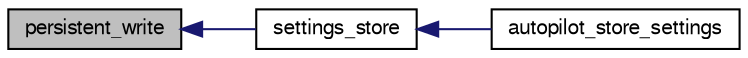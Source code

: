 digraph "persistent_write"
{
  edge [fontname="FreeSans",fontsize="10",labelfontname="FreeSans",labelfontsize="10"];
  node [fontname="FreeSans",fontsize="10",shape=record];
  rankdir="LR";
  Node1 [label="persistent_write",height=0.2,width=0.4,color="black", fillcolor="grey75", style="filled", fontcolor="black"];
  Node1 -> Node2 [dir="back",color="midnightblue",fontsize="10",style="solid",fontname="FreeSans"];
  Node2 [label="settings_store",height=0.2,width=0.4,color="black", fillcolor="white", style="filled",URL="$settings_8h.html#ada97d7166aa02d3c945ef0333770f640",tooltip="store settings marked as persistent to flash "];
  Node2 -> Node3 [dir="back",color="midnightblue",fontsize="10",style="solid",fontname="FreeSans"];
  Node3 [label="autopilot_store_settings",height=0.2,width=0.4,color="black", fillcolor="white", style="filled",URL="$autopilot_8h.html#ad7f33b4013b136243b2e908436b911b9",tooltip="Store marked settings in flash Try to make sure that we don&#39;t write to flash while flying Also provid..."];
}

